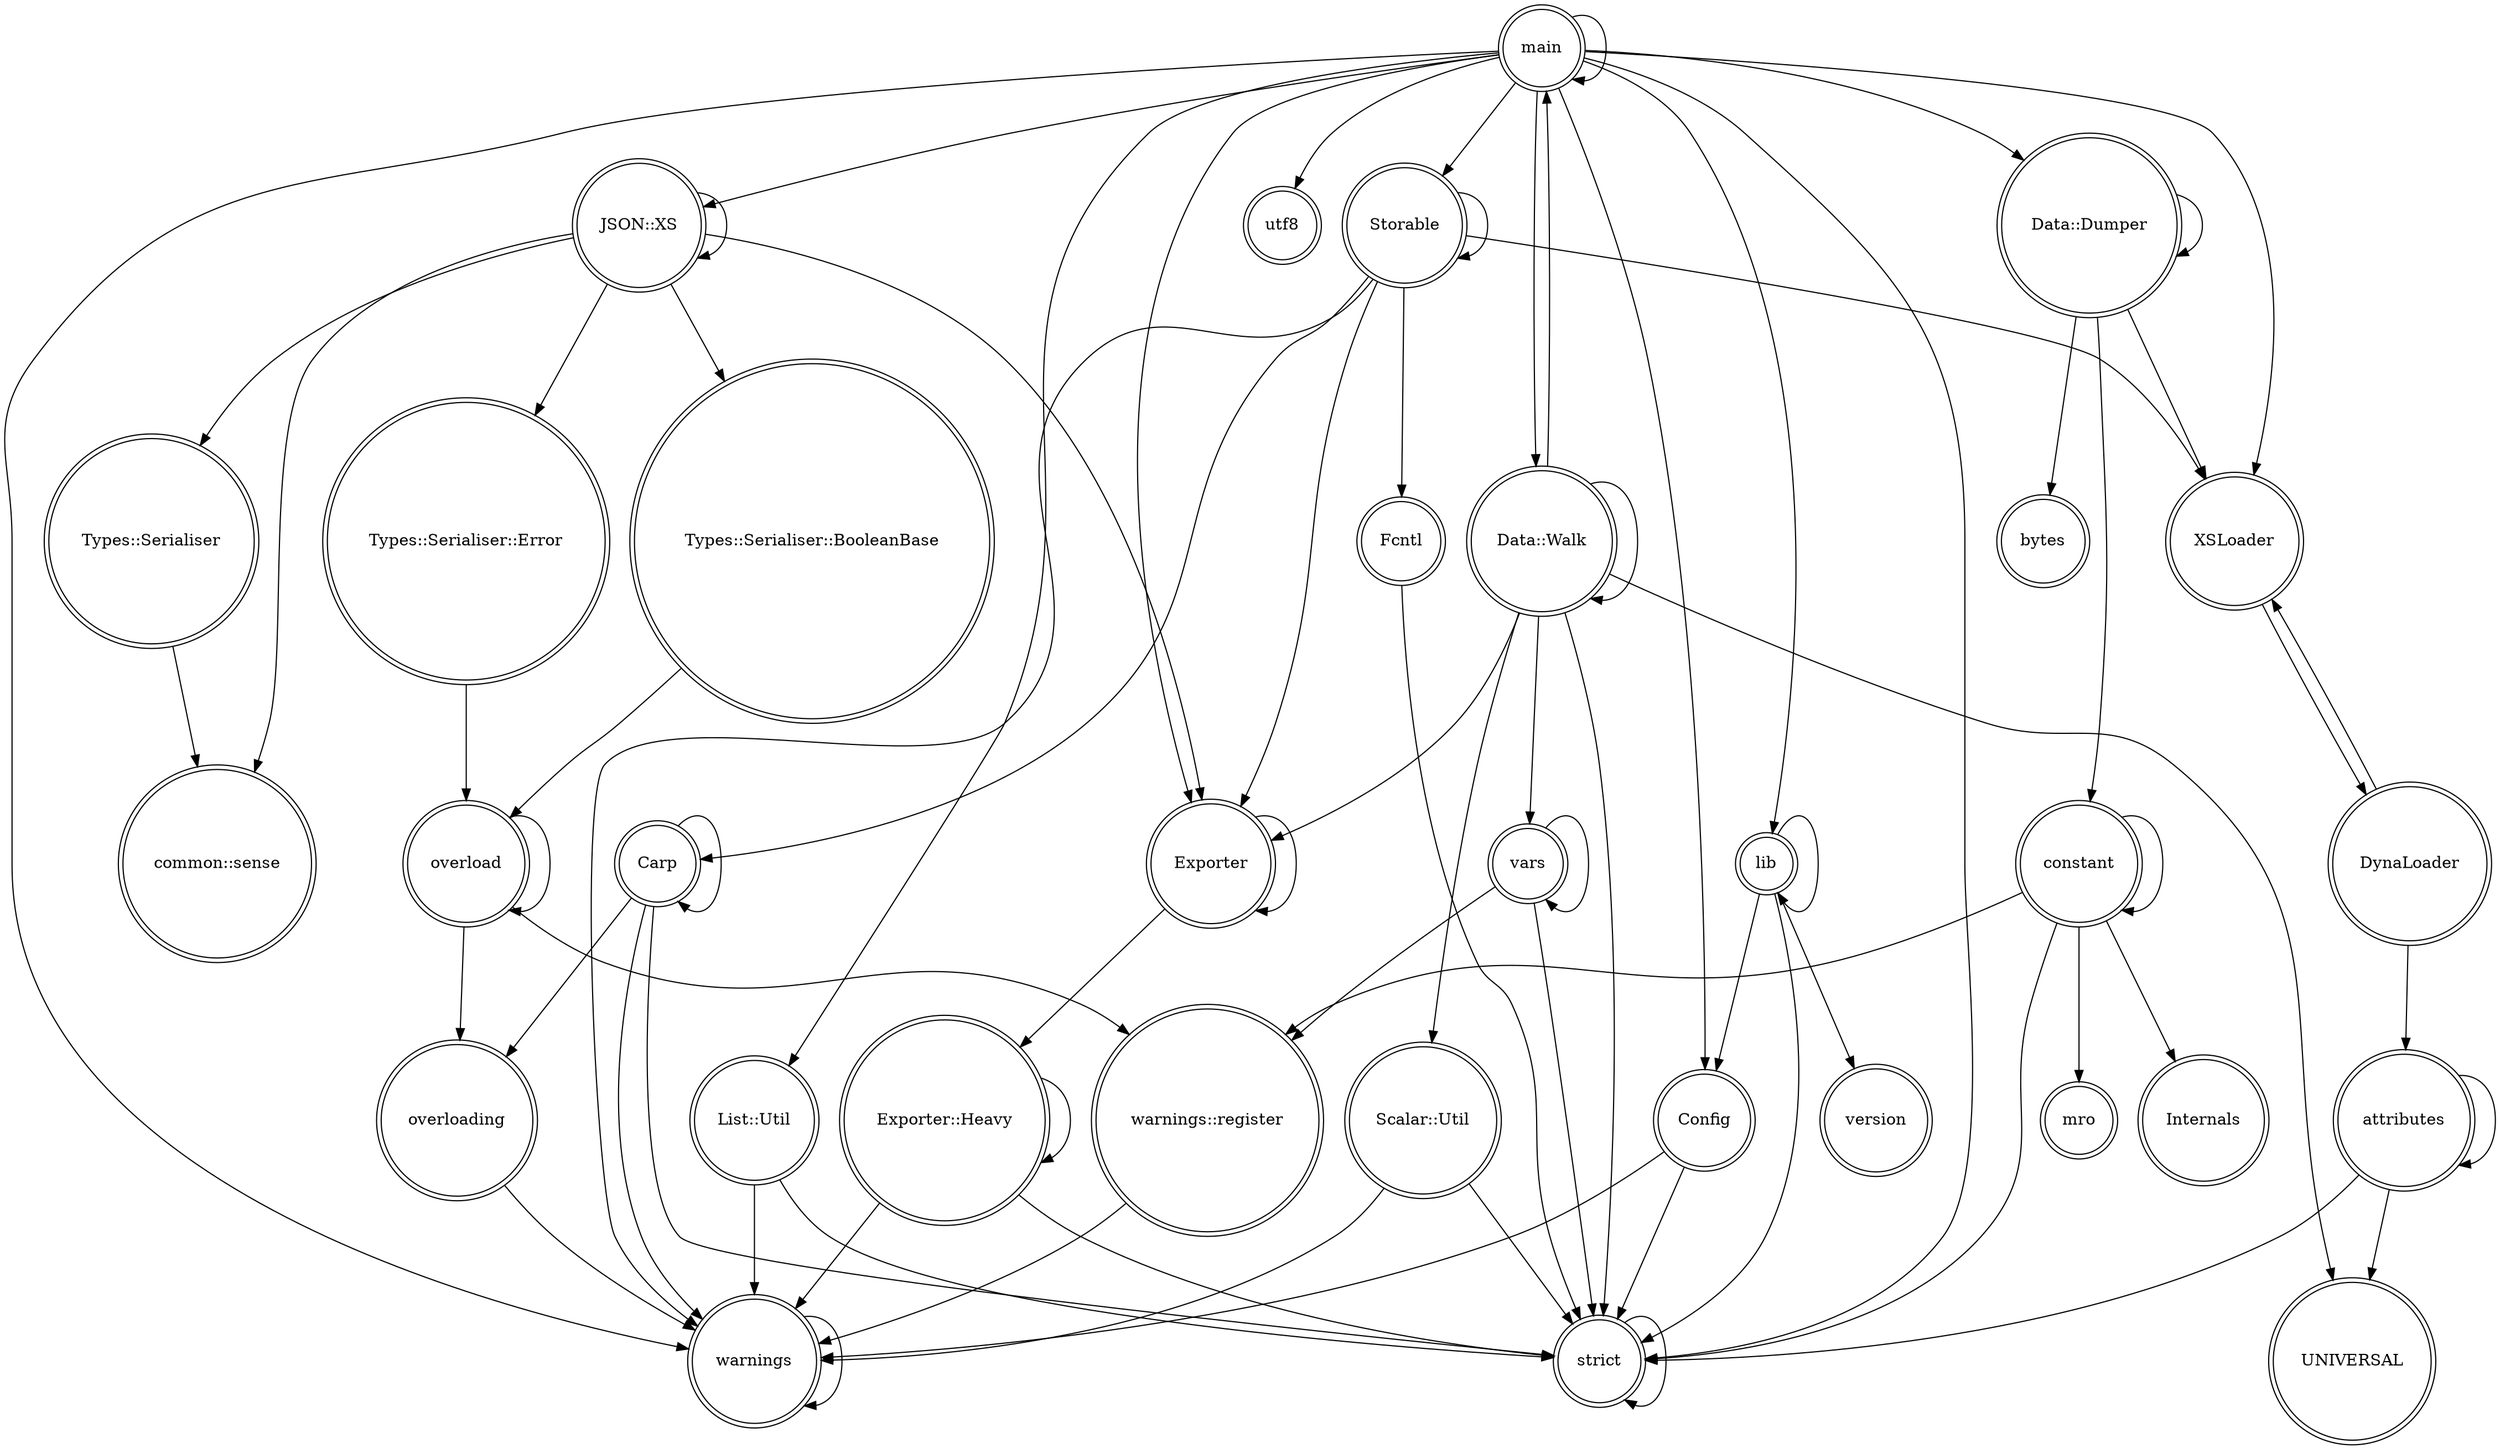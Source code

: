 digraph {
graph [overlap=false]
node [shape=doublecircle];
"JSON::XS" -> "Types::Serialiser";
"JSON::XS" -> "Types::Serialiser::BooleanBase";
"Storable" -> "Exporter";
"main" -> "Data::Dumper";
"main" -> "utf8";
"constant" -> "constant";
"main" -> "strict";
"strict" -> "strict";
"JSON::XS" -> "Exporter";
"Config" -> "strict";
"Scalar::Util" -> "warnings";
"List::Util" -> "strict";
"lib" -> "version";
"JSON::XS" -> "JSON::XS";
"Data::Walk" -> "Data::Walk";
"attributes" -> "attributes";
"DynaLoader" -> "XSLoader";
"Storable" -> "Storable";
"constant" -> "warnings::register";
"overload" -> "warnings::register";
"vars" -> "strict";
"Storable" -> "XSLoader";
"JSON::XS" -> "Types::Serialiser::Error";
"constant" -> "mro";
"overload" -> "overload";
"Config" -> "warnings";
"main" -> "warnings";
"Data::Walk" -> "UNIVERSAL";
"warnings::register" -> "warnings";
"main" -> "Config";
"attributes" -> "UNIVERSAL";
"lib" -> "Config";
"main" -> "Storable";
"Data::Dumper" -> "XSLoader";
"Data::Dumper" -> "constant";
"JSON::XS" -> "common::sense";
"Data::Dumper" -> "Data::Dumper";
"Exporter::Heavy" -> "strict";
"Data::Walk" -> "vars";
"attributes" -> "strict";
"overload" -> "overloading";
"main" -> "lib";
"main" -> "Data::Walk";
"constant" -> "strict";
"Carp" -> "strict";
"warnings" -> "warnings";
"XSLoader" -> "DynaLoader";
"Exporter" -> "Exporter";
"List::Util" -> "warnings";
"Types::Serialiser::BooleanBase" -> "overload";
"lib" -> "lib";
"Exporter" -> "Exporter::Heavy";
"Storable" -> "warnings";
"Carp" -> "Carp";
"lib" -> "strict";
"Types::Serialiser" -> "common::sense";
"main" -> "main";
"Types::Serialiser::Error" -> "overload";
"Scalar::Util" -> "strict";
"Carp" -> "warnings";
"vars" -> "vars";
"Exporter::Heavy" -> "warnings";
"constant" -> "Internals";
"Fcntl" -> "strict";
"main" -> "JSON::XS";
"Data::Walk" -> "Exporter";
"main" -> "XSLoader";
"main" -> "List::Util";
"Exporter::Heavy" -> "Exporter::Heavy";
"Data::Dumper" -> "bytes";
"Carp" -> "overloading";
"main" -> "Exporter";
"DynaLoader" -> "attributes";
"Data::Walk" -> "strict";
"overloading" -> "warnings";
"Storable" -> "Carp";
"vars" -> "warnings::register";
"Storable" -> "Fcntl";
"Data::Walk" -> "main";
"Data::Walk" -> "Scalar::Util";
}
